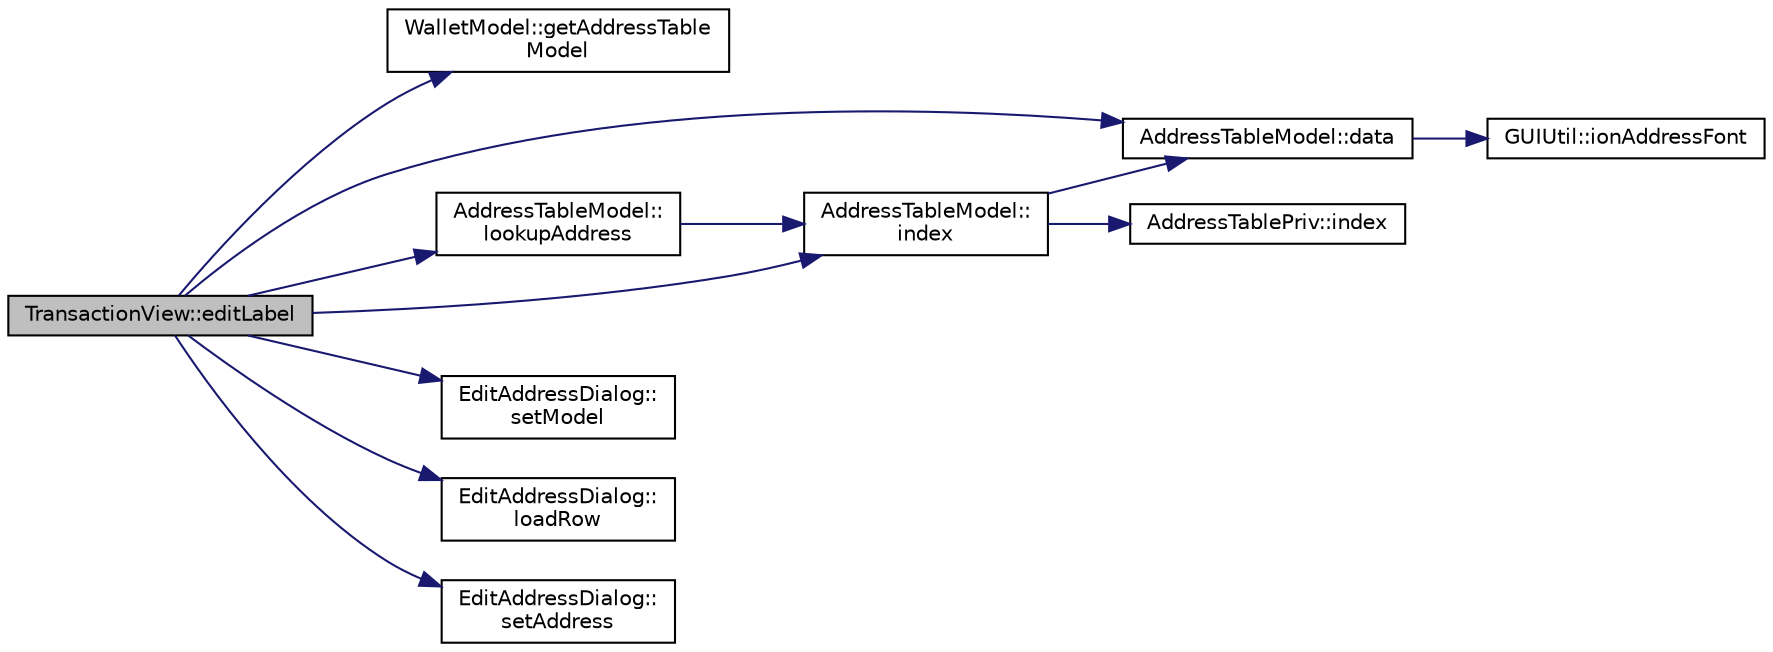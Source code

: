 digraph "TransactionView::editLabel"
{
  edge [fontname="Helvetica",fontsize="10",labelfontname="Helvetica",labelfontsize="10"];
  node [fontname="Helvetica",fontsize="10",shape=record];
  rankdir="LR";
  Node200 [label="TransactionView::editLabel",height=0.2,width=0.4,color="black", fillcolor="grey75", style="filled", fontcolor="black"];
  Node200 -> Node201 [color="midnightblue",fontsize="10",style="solid",fontname="Helvetica"];
  Node201 [label="WalletModel::getAddressTable\lModel",height=0.2,width=0.4,color="black", fillcolor="white", style="filled",URL="$d4/d27/class_wallet_model.html#a89ed202e2dbc04aaa70d72872b95b351"];
  Node200 -> Node202 [color="midnightblue",fontsize="10",style="solid",fontname="Helvetica"];
  Node202 [label="AddressTableModel::data",height=0.2,width=0.4,color="black", fillcolor="white", style="filled",URL="$d9/ded/class_address_table_model.html#a79b07007c147962c0119310ebd4931c1"];
  Node202 -> Node203 [color="midnightblue",fontsize="10",style="solid",fontname="Helvetica"];
  Node203 [label="GUIUtil::ionAddressFont",height=0.2,width=0.4,color="black", fillcolor="white", style="filled",URL="$d1/d87/namespace_g_u_i_util.html#a7cec12a5eacf453bfd69921c3e763b32"];
  Node200 -> Node204 [color="midnightblue",fontsize="10",style="solid",fontname="Helvetica"];
  Node204 [label="AddressTableModel::\llookupAddress",height=0.2,width=0.4,color="black", fillcolor="white", style="filled",URL="$d9/ded/class_address_table_model.html#a0beb94d838781d9055e393b37bf68f83"];
  Node204 -> Node205 [color="midnightblue",fontsize="10",style="solid",fontname="Helvetica"];
  Node205 [label="AddressTableModel::\lindex",height=0.2,width=0.4,color="black", fillcolor="white", style="filled",URL="$d9/ded/class_address_table_model.html#a74e9123471948255f87271c823c82854"];
  Node205 -> Node202 [color="midnightblue",fontsize="10",style="solid",fontname="Helvetica"];
  Node205 -> Node206 [color="midnightblue",fontsize="10",style="solid",fontname="Helvetica"];
  Node206 [label="AddressTablePriv::index",height=0.2,width=0.4,color="black", fillcolor="white", style="filled",URL="$de/dba/class_address_table_priv.html#af311eb7d0189a74a508d7ad0f563f307"];
  Node200 -> Node205 [color="midnightblue",fontsize="10",style="solid",fontname="Helvetica"];
  Node200 -> Node207 [color="midnightblue",fontsize="10",style="solid",fontname="Helvetica"];
  Node207 [label="EditAddressDialog::\lsetModel",height=0.2,width=0.4,color="black", fillcolor="white", style="filled",URL="$da/db7/class_edit_address_dialog.html#a57d26af2c34bd45c06596e9b3fc9a446"];
  Node200 -> Node208 [color="midnightblue",fontsize="10",style="solid",fontname="Helvetica"];
  Node208 [label="EditAddressDialog::\lloadRow",height=0.2,width=0.4,color="black", fillcolor="white", style="filled",URL="$da/db7/class_edit_address_dialog.html#a45d90d6f757fb4b20788710c8533036b"];
  Node200 -> Node209 [color="midnightblue",fontsize="10",style="solid",fontname="Helvetica"];
  Node209 [label="EditAddressDialog::\lsetAddress",height=0.2,width=0.4,color="black", fillcolor="white", style="filled",URL="$da/db7/class_edit_address_dialog.html#afcaca5a8e493b9493d2ca2430f7ac5eb"];
}

